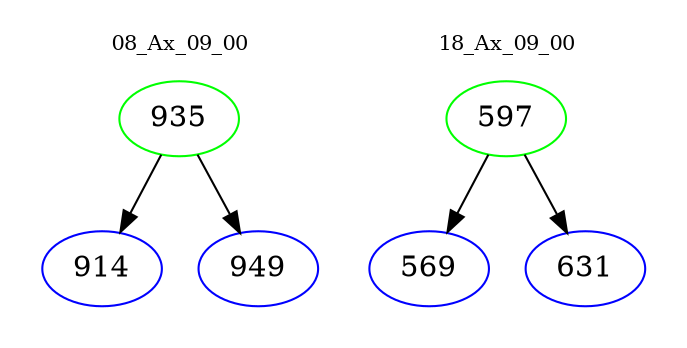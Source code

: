 digraph{
subgraph cluster_0 {
color = white
label = "08_Ax_09_00";
fontsize=10;
T0_935 [label="935", color="green"]
T0_935 -> T0_914 [color="black"]
T0_914 [label="914", color="blue"]
T0_935 -> T0_949 [color="black"]
T0_949 [label="949", color="blue"]
}
subgraph cluster_1 {
color = white
label = "18_Ax_09_00";
fontsize=10;
T1_597 [label="597", color="green"]
T1_597 -> T1_569 [color="black"]
T1_569 [label="569", color="blue"]
T1_597 -> T1_631 [color="black"]
T1_631 [label="631", color="blue"]
}
}
